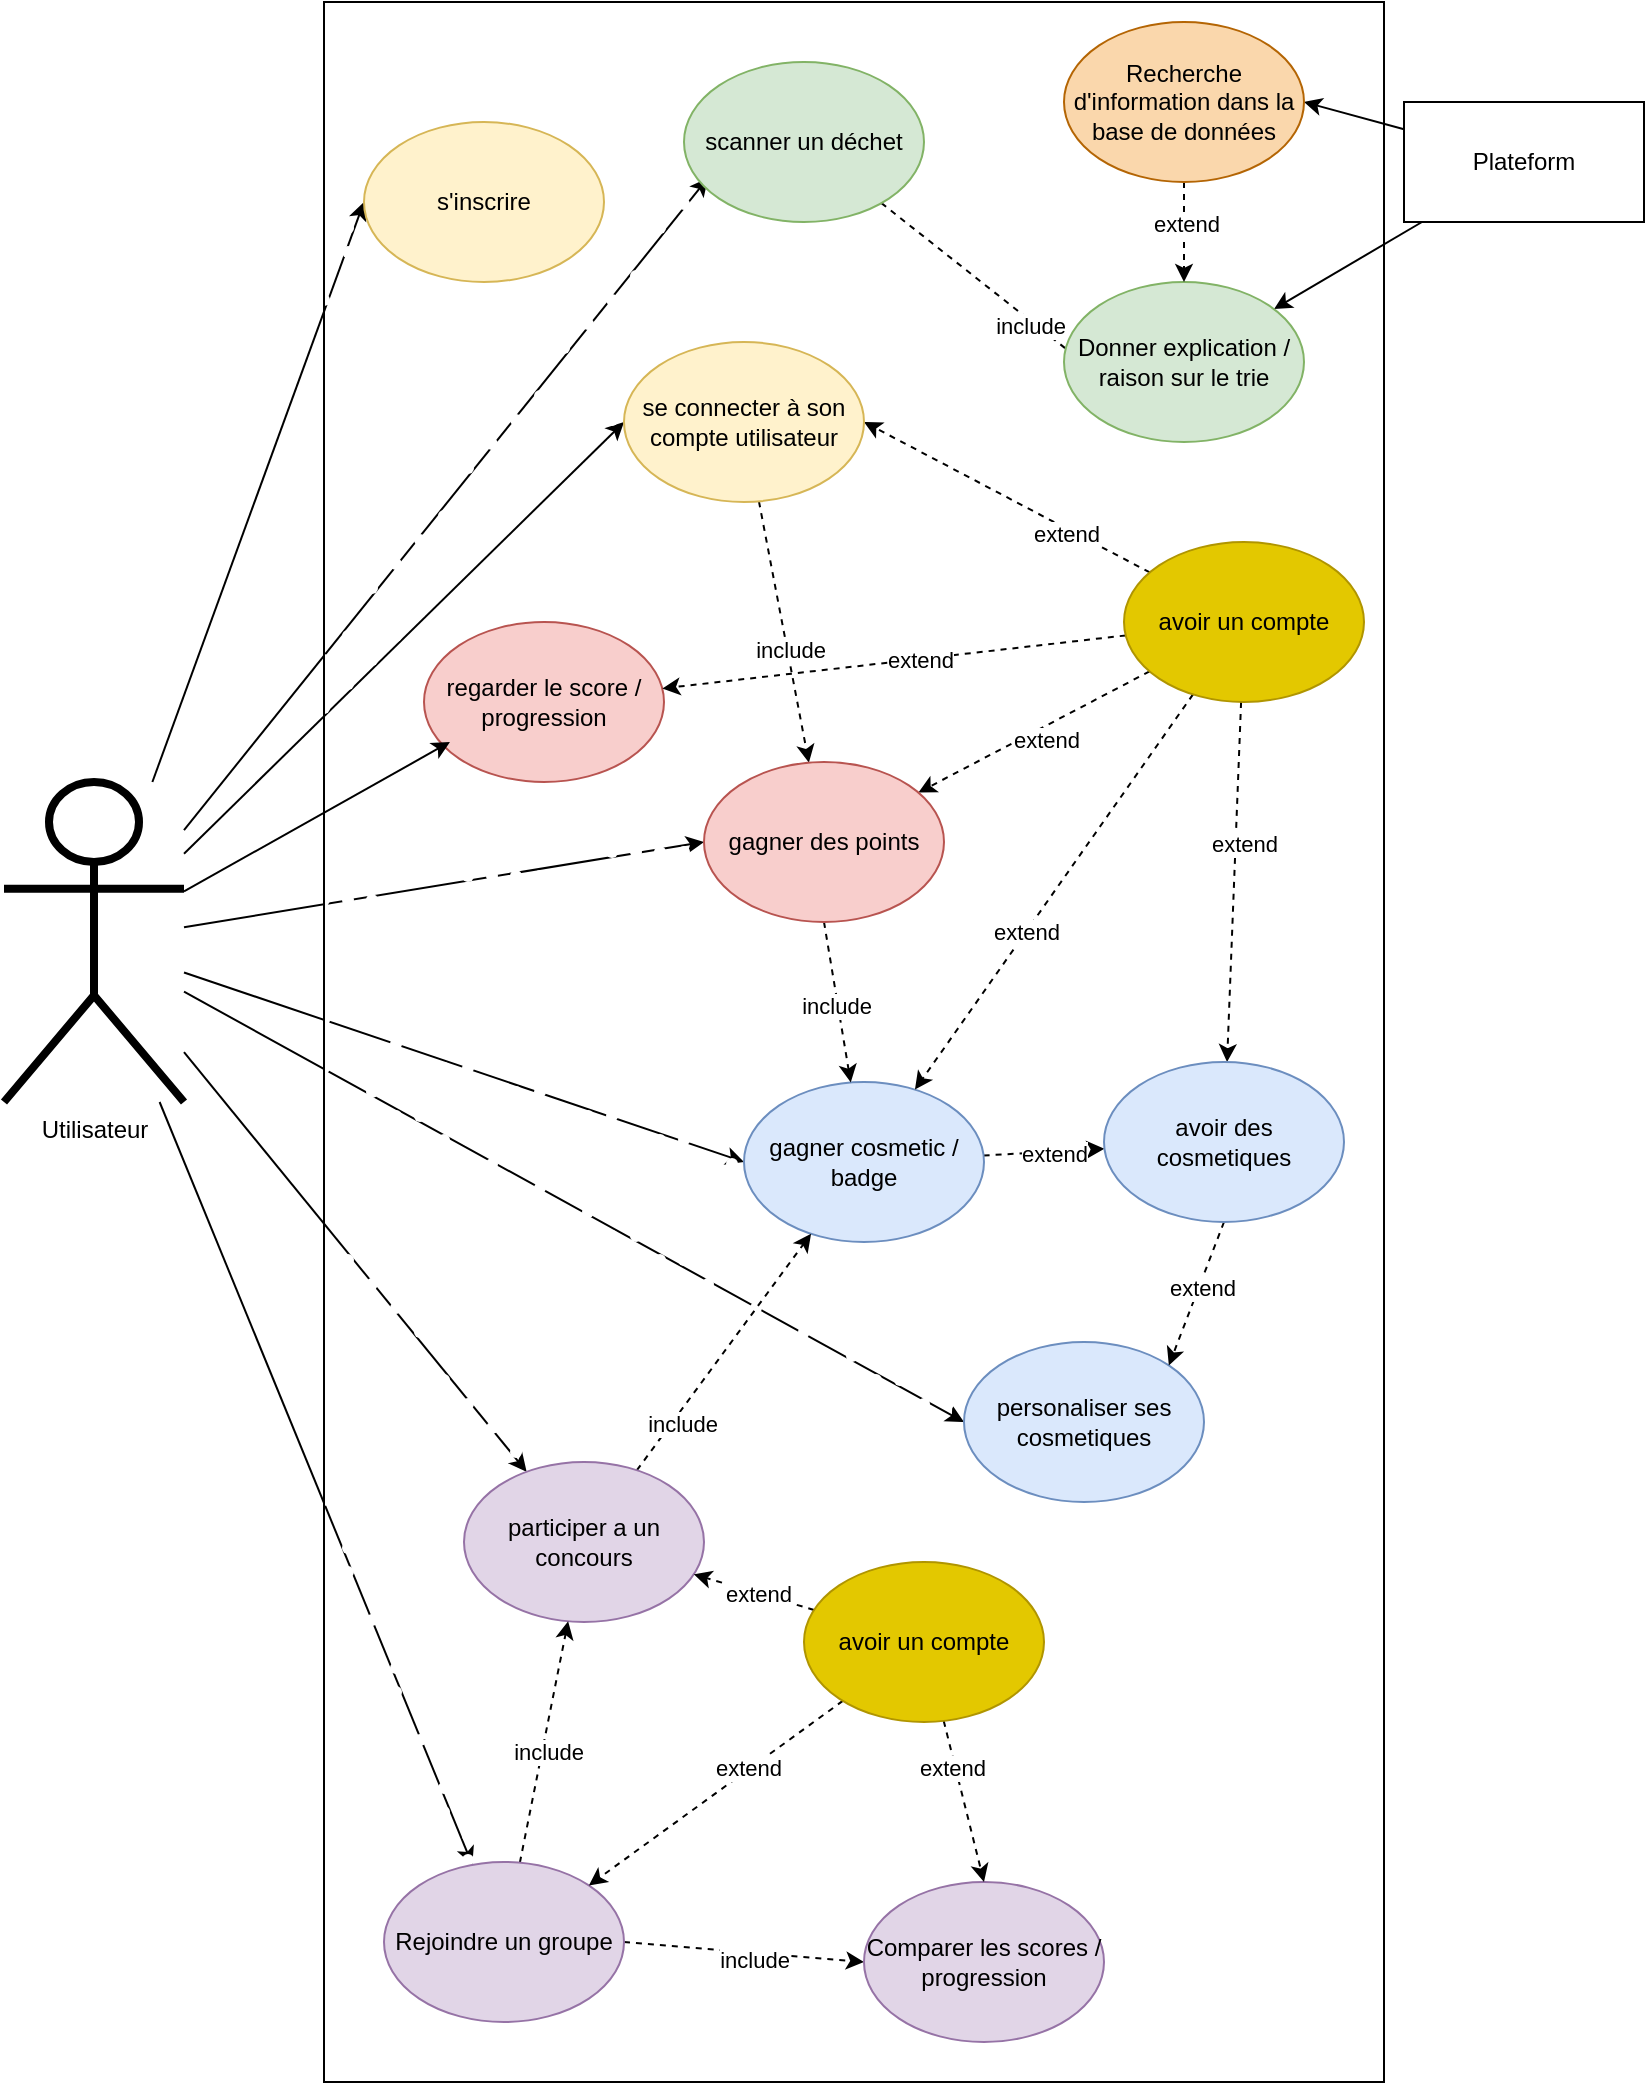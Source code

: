 <mxfile version="24.8.3" pages="2">
  <diagram name="Page-1" id="NCmZZB34JmAmDUR9-DYk">
    <mxGraphModel grid="1" page="1" gridSize="10" guides="1" tooltips="1" connect="1" arrows="1" fold="1" pageScale="1" pageWidth="850" pageHeight="1100" math="0" shadow="0">
      <root>
        <mxCell id="0" />
        <mxCell id="1" parent="0" />
        <mxCell id="cg0EDjOptyZqs2Iak0Le-7" style="rounded=0;orthogonalLoop=1;jettySize=auto;html=1;entryX=0;entryY=0.5;entryDx=0;entryDy=0;" edge="1" parent="1" source="mLHnHa8LqFLfgTgDsuUu-2" target="mLHnHa8LqFLfgTgDsuUu-5">
          <mxGeometry relative="1" as="geometry" />
        </mxCell>
        <mxCell id="cg0EDjOptyZqs2Iak0Le-8" style="rounded=0;orthogonalLoop=1;jettySize=auto;html=1;entryX=0;entryY=0.5;entryDx=0;entryDy=0;" edge="1" parent="1" source="mLHnHa8LqFLfgTgDsuUu-2" target="mLHnHa8LqFLfgTgDsuUu-4">
          <mxGeometry relative="1" as="geometry" />
        </mxCell>
        <mxCell id="cg0EDjOptyZqs2Iak0Le-9" style="rounded=0;orthogonalLoop=1;jettySize=auto;html=1;entryX=0;entryY=0.5;entryDx=0;entryDy=0;" edge="1" parent="1" source="mLHnHa8LqFLfgTgDsuUu-2" target="mLHnHa8LqFLfgTgDsuUu-7">
          <mxGeometry relative="1" as="geometry" />
        </mxCell>
        <mxCell id="cg0EDjOptyZqs2Iak0Le-10" style="rounded=0;orthogonalLoop=1;jettySize=auto;html=1;entryX=0.1;entryY=0.725;entryDx=0;entryDy=0;entryPerimeter=0;" edge="1" parent="1" source="mLHnHa8LqFLfgTgDsuUu-2" target="cg0EDjOptyZqs2Iak0Le-1">
          <mxGeometry relative="1" as="geometry" />
        </mxCell>
        <mxCell id="cg0EDjOptyZqs2Iak0Le-16" style="rounded=0;orthogonalLoop=1;jettySize=auto;html=1;entryX=0;entryY=0.5;entryDx=0;entryDy=0;" edge="1" parent="1" source="mLHnHa8LqFLfgTgDsuUu-2" target="cg0EDjOptyZqs2Iak0Le-15">
          <mxGeometry relative="1" as="geometry" />
        </mxCell>
        <mxCell id="cg0EDjOptyZqs2Iak0Le-17" style="rounded=0;orthogonalLoop=1;jettySize=auto;html=1;entryX=0;entryY=0.5;entryDx=0;entryDy=0;" edge="1" parent="1" source="mLHnHa8LqFLfgTgDsuUu-2" target="mLHnHa8LqFLfgTgDsuUu-6">
          <mxGeometry relative="1" as="geometry" />
        </mxCell>
        <mxCell id="cg0EDjOptyZqs2Iak0Le-26" style="rounded=0;orthogonalLoop=1;jettySize=auto;html=1;" edge="1" parent="1" source="mLHnHa8LqFLfgTgDsuUu-2" target="cg0EDjOptyZqs2Iak0Le-2">
          <mxGeometry relative="1" as="geometry" />
        </mxCell>
        <mxCell id="cg0EDjOptyZqs2Iak0Le-50" style="rounded=0;orthogonalLoop=1;jettySize=auto;html=1;" edge="1" parent="1" source="mLHnHa8LqFLfgTgDsuUu-2" target="cg0EDjOptyZqs2Iak0Le-49">
          <mxGeometry relative="1" as="geometry" />
        </mxCell>
        <mxCell id="mLHnHa8LqFLfgTgDsuUu-2" value="Utilisateur" style="shape=umlActor;verticalLabelPosition=bottom;verticalAlign=top;html=1;outlineConnect=0;strokeWidth=4;" vertex="1" parent="1">
          <mxGeometry x="10" y="420" width="90" height="160" as="geometry" />
        </mxCell>
        <mxCell id="mLHnHa8LqFLfgTgDsuUu-3" value="" style="rounded=0;whiteSpace=wrap;html=1;fillStyle=dots;" vertex="1" parent="1">
          <mxGeometry x="170" y="30" width="530" height="1040" as="geometry" />
        </mxCell>
        <mxCell id="mLHnHa8LqFLfgTgDsuUu-5" value="s&#39;inscrire" style="ellipse;whiteSpace=wrap;html=1;fillColor=#fff2cc;strokeColor=#d6b656;" vertex="1" parent="1">
          <mxGeometry x="190" y="90" width="120" height="80" as="geometry" />
        </mxCell>
        <mxCell id="cg0EDjOptyZqs2Iak0Le-36" style="rounded=0;orthogonalLoop=1;jettySize=auto;html=1;dashed=1;" edge="1" parent="1" source="mLHnHa8LqFLfgTgDsuUu-6" target="cg0EDjOptyZqs2Iak0Le-31">
          <mxGeometry relative="1" as="geometry" />
        </mxCell>
        <mxCell id="cg0EDjOptyZqs2Iak0Le-37" value="extend" style="edgeLabel;html=1;align=center;verticalAlign=middle;resizable=0;points=[];" vertex="1" connectable="0" parent="cg0EDjOptyZqs2Iak0Le-36">
          <mxGeometry x="0.16" y="-1" relative="1" as="geometry">
            <mxPoint as="offset" />
          </mxGeometry>
        </mxCell>
        <mxCell id="mLHnHa8LqFLfgTgDsuUu-6" value="gagner cosmetic / badge" style="ellipse;whiteSpace=wrap;html=1;fillColor=#dae8fc;strokeColor=#6c8ebf;" vertex="1" parent="1">
          <mxGeometry x="380" y="570" width="120" height="80" as="geometry" />
        </mxCell>
        <mxCell id="mLHnHa8LqFLfgTgDsuUu-7" value="personaliser ses cosmetiques" style="ellipse;whiteSpace=wrap;html=1;fillColor=#dae8fc;strokeColor=#6c8ebf;" vertex="1" parent="1">
          <mxGeometry x="490" y="700" width="120" height="80" as="geometry" />
        </mxCell>
        <mxCell id="cg0EDjOptyZqs2Iak0Le-22" style="rounded=0;orthogonalLoop=1;jettySize=auto;html=1;dashed=1;" edge="1" parent="1" source="mLHnHa8LqFLfgTgDsuUu-4" target="cg0EDjOptyZqs2Iak0Le-15">
          <mxGeometry relative="1" as="geometry" />
        </mxCell>
        <mxCell id="cg0EDjOptyZqs2Iak0Le-23" value="include" style="edgeLabel;html=1;align=center;verticalAlign=middle;resizable=0;points=[];" vertex="1" connectable="0" parent="cg0EDjOptyZqs2Iak0Le-22">
          <mxGeometry x="0.152" y="1" relative="1" as="geometry">
            <mxPoint y="-1" as="offset" />
          </mxGeometry>
        </mxCell>
        <mxCell id="cg0EDjOptyZqs2Iak0Le-34" style="rounded=0;orthogonalLoop=1;jettySize=auto;html=1;entryX=0.5;entryY=1;entryDx=0;entryDy=0;dashed=1;" edge="1" parent="1" source="cg0EDjOptyZqs2Iak0Le-1" target="cg0EDjOptyZqs2Iak0Le-5">
          <mxGeometry relative="1" as="geometry" />
        </mxCell>
        <mxCell id="cg0EDjOptyZqs2Iak0Le-35" value="include" style="edgeLabel;html=1;align=center;verticalAlign=middle;resizable=0;points=[];" vertex="1" connectable="0" parent="cg0EDjOptyZqs2Iak0Le-34">
          <mxGeometry x="0.003" y="-2" relative="1" as="geometry">
            <mxPoint as="offset" />
          </mxGeometry>
        </mxCell>
        <mxCell id="cg0EDjOptyZqs2Iak0Le-1" value="scanner un déchet" style="ellipse;whiteSpace=wrap;html=1;fillColor=#d5e8d4;strokeColor=#82b366;" vertex="1" parent="1">
          <mxGeometry x="350" y="60" width="120" height="80" as="geometry" />
        </mxCell>
        <mxCell id="cg0EDjOptyZqs2Iak0Le-29" style="rounded=0;orthogonalLoop=1;jettySize=auto;html=1;dashed=1;" edge="1" parent="1" source="cg0EDjOptyZqs2Iak0Le-2" target="mLHnHa8LqFLfgTgDsuUu-6">
          <mxGeometry relative="1" as="geometry" />
        </mxCell>
        <mxCell id="cg0EDjOptyZqs2Iak0Le-30" value="include" style="edgeLabel;html=1;align=center;verticalAlign=middle;resizable=0;points=[];" vertex="1" connectable="0" parent="cg0EDjOptyZqs2Iak0Le-29">
          <mxGeometry x="-0.559" y="-4" relative="1" as="geometry">
            <mxPoint as="offset" />
          </mxGeometry>
        </mxCell>
        <mxCell id="cg0EDjOptyZqs2Iak0Le-2" value="participer a un concours" style="ellipse;whiteSpace=wrap;html=1;fillColor=#e1d5e7;strokeColor=#9673a6;" vertex="1" parent="1">
          <mxGeometry x="240" y="760" width="120" height="80" as="geometry" />
        </mxCell>
        <mxCell id="cg0EDjOptyZqs2Iak0Le-27" style="rounded=0;orthogonalLoop=1;jettySize=auto;html=1;" edge="1" parent="1" source="cg0EDjOptyZqs2Iak0Le-4" target="cg0EDjOptyZqs2Iak0Le-5">
          <mxGeometry relative="1" as="geometry" />
        </mxCell>
        <mxCell id="cg0EDjOptyZqs2Iak0Le-39" style="rounded=0;orthogonalLoop=1;jettySize=auto;html=1;entryX=1;entryY=0.5;entryDx=0;entryDy=0;" edge="1" parent="1" source="cg0EDjOptyZqs2Iak0Le-4" target="cg0EDjOptyZqs2Iak0Le-38">
          <mxGeometry relative="1" as="geometry" />
        </mxCell>
        <mxCell id="cg0EDjOptyZqs2Iak0Le-4" value="Plateform" style="rounded=0;whiteSpace=wrap;html=1;" vertex="1" parent="1">
          <mxGeometry x="710" y="80" width="120" height="60" as="geometry" />
        </mxCell>
        <mxCell id="cg0EDjOptyZqs2Iak0Le-5" value="Donner explication / raison sur le trie" style="ellipse;whiteSpace=wrap;html=1;fillColor=#d5e8d4;strokeColor=#82b366;" vertex="1" parent="1">
          <mxGeometry x="540" y="170" width="120" height="80" as="geometry" />
        </mxCell>
        <mxCell id="cg0EDjOptyZqs2Iak0Le-6" value="regarder le score / progression" style="ellipse;whiteSpace=wrap;html=1;fillColor=#f8cecc;strokeColor=#b85450;" vertex="1" parent="1">
          <mxGeometry x="220" y="340" width="120" height="80" as="geometry" />
        </mxCell>
        <mxCell id="cg0EDjOptyZqs2Iak0Le-12" style="rounded=0;orthogonalLoop=1;jettySize=auto;html=1;entryX=1;entryY=0.5;entryDx=0;entryDy=0;dashed=1;" edge="1" parent="1" source="cg0EDjOptyZqs2Iak0Le-11" target="mLHnHa8LqFLfgTgDsuUu-4">
          <mxGeometry relative="1" as="geometry" />
        </mxCell>
        <mxCell id="cg0EDjOptyZqs2Iak0Le-13" value="extend" style="edgeLabel;html=1;align=center;verticalAlign=middle;resizable=0;points=[];" vertex="1" connectable="0" parent="cg0EDjOptyZqs2Iak0Le-12">
          <mxGeometry x="-0.425" y="2" relative="1" as="geometry">
            <mxPoint as="offset" />
          </mxGeometry>
        </mxCell>
        <mxCell id="cg0EDjOptyZqs2Iak0Le-20" style="rounded=0;orthogonalLoop=1;jettySize=auto;html=1;dashed=1;" edge="1" parent="1" source="cg0EDjOptyZqs2Iak0Le-11" target="cg0EDjOptyZqs2Iak0Le-15">
          <mxGeometry relative="1" as="geometry" />
        </mxCell>
        <mxCell id="cg0EDjOptyZqs2Iak0Le-21" value="extend" style="edgeLabel;html=1;align=center;verticalAlign=middle;resizable=0;points=[];" vertex="1" connectable="0" parent="cg0EDjOptyZqs2Iak0Le-20">
          <mxGeometry x="-0.052" y="6" relative="1" as="geometry">
            <mxPoint as="offset" />
          </mxGeometry>
        </mxCell>
        <mxCell id="cg0EDjOptyZqs2Iak0Le-43" style="rounded=0;orthogonalLoop=1;jettySize=auto;html=1;dashed=1;" edge="1" parent="1" source="cg0EDjOptyZqs2Iak0Le-11" target="cg0EDjOptyZqs2Iak0Le-6">
          <mxGeometry relative="1" as="geometry" />
        </mxCell>
        <mxCell id="cg0EDjOptyZqs2Iak0Le-44" value="extend" style="edgeLabel;html=1;align=center;verticalAlign=middle;resizable=0;points=[];" vertex="1" connectable="0" parent="cg0EDjOptyZqs2Iak0Le-43">
          <mxGeometry x="-0.109" y="1" relative="1" as="geometry">
            <mxPoint y="-1" as="offset" />
          </mxGeometry>
        </mxCell>
        <mxCell id="cg0EDjOptyZqs2Iak0Le-45" style="rounded=0;orthogonalLoop=1;jettySize=auto;html=1;dashed=1;" edge="1" parent="1" source="cg0EDjOptyZqs2Iak0Le-11" target="mLHnHa8LqFLfgTgDsuUu-6">
          <mxGeometry relative="1" as="geometry" />
        </mxCell>
        <mxCell id="cg0EDjOptyZqs2Iak0Le-46" value="extend" style="edgeLabel;html=1;align=center;verticalAlign=middle;resizable=0;points=[];" vertex="1" connectable="0" parent="cg0EDjOptyZqs2Iak0Le-45">
          <mxGeometry x="0.2" relative="1" as="geometry">
            <mxPoint as="offset" />
          </mxGeometry>
        </mxCell>
        <mxCell id="cg0EDjOptyZqs2Iak0Le-47" style="rounded=0;orthogonalLoop=1;jettySize=auto;html=1;dashed=1;" edge="1" parent="1" source="cg0EDjOptyZqs2Iak0Le-11" target="cg0EDjOptyZqs2Iak0Le-31">
          <mxGeometry relative="1" as="geometry" />
        </mxCell>
        <mxCell id="cg0EDjOptyZqs2Iak0Le-48" value="extend" style="edgeLabel;html=1;align=center;verticalAlign=middle;resizable=0;points=[];" vertex="1" connectable="0" parent="cg0EDjOptyZqs2Iak0Le-47">
          <mxGeometry x="-0.217" y="4" relative="1" as="geometry">
            <mxPoint as="offset" />
          </mxGeometry>
        </mxCell>
        <mxCell id="cg0EDjOptyZqs2Iak0Le-11" value="avoir un compte" style="ellipse;whiteSpace=wrap;html=1;fillColor=#e3c800;strokeColor=#B09500;fontColor=#000000;" vertex="1" parent="1">
          <mxGeometry x="570" y="300" width="120" height="80" as="geometry" />
        </mxCell>
        <mxCell id="cg0EDjOptyZqs2Iak0Le-18" style="rounded=0;orthogonalLoop=1;jettySize=auto;html=1;exitX=0.5;exitY=1;exitDx=0;exitDy=0;dashed=1;" edge="1" parent="1" source="cg0EDjOptyZqs2Iak0Le-15" target="mLHnHa8LqFLfgTgDsuUu-6">
          <mxGeometry relative="1" as="geometry" />
        </mxCell>
        <mxCell id="cg0EDjOptyZqs2Iak0Le-19" value="include" style="edgeLabel;html=1;align=center;verticalAlign=middle;resizable=0;points=[];" vertex="1" connectable="0" parent="cg0EDjOptyZqs2Iak0Le-18">
          <mxGeometry x="0.027" y="-1" relative="1" as="geometry">
            <mxPoint as="offset" />
          </mxGeometry>
        </mxCell>
        <mxCell id="cg0EDjOptyZqs2Iak0Le-15" value="gagner des points" style="ellipse;whiteSpace=wrap;html=1;fillColor=#f8cecc;strokeColor=#b85450;" vertex="1" parent="1">
          <mxGeometry x="360" y="410" width="120" height="80" as="geometry" />
        </mxCell>
        <mxCell id="cg0EDjOptyZqs2Iak0Le-28" style="rounded=0;orthogonalLoop=1;jettySize=auto;html=1;entryX=0.108;entryY=0.75;entryDx=0;entryDy=0;entryPerimeter=0;" edge="1" parent="1" source="mLHnHa8LqFLfgTgDsuUu-2" target="cg0EDjOptyZqs2Iak0Le-6">
          <mxGeometry relative="1" as="geometry" />
        </mxCell>
        <mxCell id="cg0EDjOptyZqs2Iak0Le-32" style="rounded=0;orthogonalLoop=1;jettySize=auto;html=1;exitX=0.5;exitY=1;exitDx=0;exitDy=0;entryX=1;entryY=0;entryDx=0;entryDy=0;dashed=1;" edge="1" parent="1" source="cg0EDjOptyZqs2Iak0Le-31" target="mLHnHa8LqFLfgTgDsuUu-7">
          <mxGeometry relative="1" as="geometry" />
        </mxCell>
        <mxCell id="cg0EDjOptyZqs2Iak0Le-33" value="extend" style="edgeLabel;html=1;align=center;verticalAlign=middle;resizable=0;points=[];" vertex="1" connectable="0" parent="cg0EDjOptyZqs2Iak0Le-32">
          <mxGeometry x="-0.092" y="1" relative="1" as="geometry">
            <mxPoint as="offset" />
          </mxGeometry>
        </mxCell>
        <mxCell id="cg0EDjOptyZqs2Iak0Le-31" value="avoir des cosmetiques" style="ellipse;whiteSpace=wrap;html=1;fillColor=#dae8fc;strokeColor=#6c8ebf;" vertex="1" parent="1">
          <mxGeometry x="560" y="560" width="120" height="80" as="geometry" />
        </mxCell>
        <mxCell id="cg0EDjOptyZqs2Iak0Le-40" style="rounded=0;orthogonalLoop=1;jettySize=auto;html=1;entryX=0.5;entryY=0;entryDx=0;entryDy=0;dashed=1;" edge="1" parent="1" source="cg0EDjOptyZqs2Iak0Le-38" target="cg0EDjOptyZqs2Iak0Le-5">
          <mxGeometry relative="1" as="geometry" />
        </mxCell>
        <mxCell id="cg0EDjOptyZqs2Iak0Le-42" value="extend" style="edgeLabel;html=1;align=center;verticalAlign=middle;resizable=0;points=[];" vertex="1" connectable="0" parent="cg0EDjOptyZqs2Iak0Le-40">
          <mxGeometry x="-0.16" y="1" relative="1" as="geometry">
            <mxPoint as="offset" />
          </mxGeometry>
        </mxCell>
        <mxCell id="cg0EDjOptyZqs2Iak0Le-38" value="Recherche d&#39;information dans la base de données" style="ellipse;whiteSpace=wrap;html=1;fillColor=#fad7ac;strokeColor=#b46504;" vertex="1" parent="1">
          <mxGeometry x="540" y="40" width="120" height="80" as="geometry" />
        </mxCell>
        <mxCell id="cg0EDjOptyZqs2Iak0Le-51" style="rounded=0;orthogonalLoop=1;jettySize=auto;html=1;dashed=1;" edge="1" parent="1" source="cg0EDjOptyZqs2Iak0Le-49" target="cg0EDjOptyZqs2Iak0Le-2">
          <mxGeometry relative="1" as="geometry" />
        </mxCell>
        <mxCell id="cg0EDjOptyZqs2Iak0Le-52" value="include" style="edgeLabel;html=1;align=center;verticalAlign=middle;resizable=0;points=[];" vertex="1" connectable="0" parent="cg0EDjOptyZqs2Iak0Le-51">
          <mxGeometry x="-0.067" y="-3" relative="1" as="geometry">
            <mxPoint as="offset" />
          </mxGeometry>
        </mxCell>
        <mxCell id="cg0EDjOptyZqs2Iak0Le-54" style="rounded=0;orthogonalLoop=1;jettySize=auto;html=1;exitX=1;exitY=0.5;exitDx=0;exitDy=0;entryX=0;entryY=0.5;entryDx=0;entryDy=0;dashed=1;" edge="1" parent="1" source="cg0EDjOptyZqs2Iak0Le-49" target="cg0EDjOptyZqs2Iak0Le-53">
          <mxGeometry relative="1" as="geometry" />
        </mxCell>
        <mxCell id="cg0EDjOptyZqs2Iak0Le-55" value="include" style="edgeLabel;html=1;align=center;verticalAlign=middle;resizable=0;points=[];" vertex="1" connectable="0" parent="cg0EDjOptyZqs2Iak0Le-54">
          <mxGeometry x="0.065" y="-3" relative="1" as="geometry">
            <mxPoint x="1" as="offset" />
          </mxGeometry>
        </mxCell>
        <mxCell id="cg0EDjOptyZqs2Iak0Le-49" value="Rejoindre un groupe" style="ellipse;whiteSpace=wrap;html=1;fillColor=#e1d5e7;strokeColor=#9673a6;" vertex="1" parent="1">
          <mxGeometry x="200" y="960" width="120" height="80" as="geometry" />
        </mxCell>
        <mxCell id="cg0EDjOptyZqs2Iak0Le-53" value="Comparer les scores / progression" style="ellipse;whiteSpace=wrap;html=1;fillColor=#e1d5e7;strokeColor=#9673a6;" vertex="1" parent="1">
          <mxGeometry x="440" y="970" width="120" height="80" as="geometry" />
        </mxCell>
        <mxCell id="cg0EDjOptyZqs2Iak0Le-57" style="rounded=0;orthogonalLoop=1;jettySize=auto;html=1;dashed=1;" edge="1" parent="1" source="cg0EDjOptyZqs2Iak0Le-56" target="cg0EDjOptyZqs2Iak0Le-2">
          <mxGeometry relative="1" as="geometry" />
        </mxCell>
        <mxCell id="cg0EDjOptyZqs2Iak0Le-60" value="extend" style="edgeLabel;html=1;align=center;verticalAlign=middle;resizable=0;points=[];" vertex="1" connectable="0" parent="cg0EDjOptyZqs2Iak0Le-57">
          <mxGeometry x="-0.083" relative="1" as="geometry">
            <mxPoint as="offset" />
          </mxGeometry>
        </mxCell>
        <mxCell id="cg0EDjOptyZqs2Iak0Le-58" style="rounded=0;orthogonalLoop=1;jettySize=auto;html=1;entryX=1;entryY=0;entryDx=0;entryDy=0;dashed=1;" edge="1" parent="1" source="cg0EDjOptyZqs2Iak0Le-56" target="cg0EDjOptyZqs2Iak0Le-49">
          <mxGeometry relative="1" as="geometry" />
        </mxCell>
        <mxCell id="cg0EDjOptyZqs2Iak0Le-61" value="extend" style="edgeLabel;html=1;align=center;verticalAlign=middle;resizable=0;points=[];" vertex="1" connectable="0" parent="cg0EDjOptyZqs2Iak0Le-58">
          <mxGeometry x="-0.256" y="-1" relative="1" as="geometry">
            <mxPoint as="offset" />
          </mxGeometry>
        </mxCell>
        <mxCell id="cg0EDjOptyZqs2Iak0Le-59" style="rounded=0;orthogonalLoop=1;jettySize=auto;html=1;entryX=0.5;entryY=0;entryDx=0;entryDy=0;dashed=1;" edge="1" parent="1" source="cg0EDjOptyZqs2Iak0Le-56" target="cg0EDjOptyZqs2Iak0Le-53">
          <mxGeometry relative="1" as="geometry" />
        </mxCell>
        <mxCell id="cg0EDjOptyZqs2Iak0Le-62" value="extend" style="edgeLabel;html=1;align=center;verticalAlign=middle;resizable=0;points=[];" vertex="1" connectable="0" parent="cg0EDjOptyZqs2Iak0Le-59">
          <mxGeometry x="-0.432" y="-2" relative="1" as="geometry">
            <mxPoint as="offset" />
          </mxGeometry>
        </mxCell>
        <mxCell id="cg0EDjOptyZqs2Iak0Le-56" value="avoir un compte" style="ellipse;whiteSpace=wrap;html=1;fillColor=#e3c800;strokeColor=#B09500;fontColor=#000000;" vertex="1" parent="1">
          <mxGeometry x="410" y="810" width="120" height="80" as="geometry" />
        </mxCell>
        <mxCell id="mLHnHa8LqFLfgTgDsuUu-4" value="se connecter à son compte utilisateur" style="ellipse;whiteSpace=wrap;html=1;fillColor=#fff2cc;strokeColor=#d6b656;" vertex="1" parent="1">
          <mxGeometry x="320" y="200" width="120" height="80" as="geometry" />
        </mxCell>
      </root>
    </mxGraphModel>
  </diagram>
  <diagram id="szhHBWaJPsQ6VjjwFch9" name="exemple">
    <mxGraphModel grid="1" page="1" gridSize="10" guides="1" tooltips="1" connect="1" arrows="1" fold="1" pageScale="1" pageWidth="850" pageHeight="1100" math="0" shadow="0">
      <root>
        <mxCell id="0" />
        <mxCell id="1" parent="0" />
        <mxCell id="x6Fl0U2vRY8VMPLQBc9v-6" style="rounded=0;orthogonalLoop=1;jettySize=auto;html=1;entryX=0;entryY=0;entryDx=0;entryDy=0;" edge="1" parent="1" source="OapvqyzFPW_RmW6qmvtB-1" target="x6Fl0U2vRY8VMPLQBc9v-3">
          <mxGeometry relative="1" as="geometry" />
        </mxCell>
        <mxCell id="x6Fl0U2vRY8VMPLQBc9v-8" value="include" style="edgeLabel;html=1;align=center;verticalAlign=middle;resizable=0;points=[];" vertex="1" connectable="0" parent="x6Fl0U2vRY8VMPLQBc9v-6">
          <mxGeometry x="0.259" y="-1" relative="1" as="geometry">
            <mxPoint as="offset" />
          </mxGeometry>
        </mxCell>
        <mxCell id="OapvqyzFPW_RmW6qmvtB-1" value="&lt;div&gt;conduire la voiture&lt;/div&gt;" style="ellipse;whiteSpace=wrap;html=1;" vertex="1" parent="1">
          <mxGeometry x="260" y="290" width="120" height="80" as="geometry" />
        </mxCell>
        <mxCell id="x6Fl0U2vRY8VMPLQBc9v-1" style="rounded=0;orthogonalLoop=1;jettySize=auto;html=1;endArrow=none;endFill=0;startArrow=classic;startFill=1;" edge="1" parent="1" source="OapvqyzFPW_RmW6qmvtB-2" target="OapvqyzFPW_RmW6qmvtB-1">
          <mxGeometry relative="1" as="geometry" />
        </mxCell>
        <mxCell id="x6Fl0U2vRY8VMPLQBc9v-2" value="extend" style="edgeLabel;html=1;align=center;verticalAlign=middle;resizable=0;points=[];" vertex="1" connectable="0" parent="x6Fl0U2vRY8VMPLQBc9v-1">
          <mxGeometry x="-0.171" y="7" relative="1" as="geometry">
            <mxPoint as="offset" />
          </mxGeometry>
        </mxCell>
        <mxCell id="OapvqyzFPW_RmW6qmvtB-2" value="démarer la voiture" style="ellipse;whiteSpace=wrap;html=1;" vertex="1" parent="1">
          <mxGeometry x="510" y="100" width="120" height="80" as="geometry" />
        </mxCell>
        <mxCell id="x6Fl0U2vRY8VMPLQBc9v-3" value="accelerer" style="ellipse;whiteSpace=wrap;html=1;" vertex="1" parent="1">
          <mxGeometry x="600" y="390" width="120" height="80" as="geometry" />
        </mxCell>
        <mxCell id="x6Fl0U2vRY8VMPLQBc9v-5" value="freiner" style="ellipse;whiteSpace=wrap;html=1;" vertex="1" parent="1">
          <mxGeometry x="410" y="490" width="120" height="80" as="geometry" />
        </mxCell>
        <mxCell id="x6Fl0U2vRY8VMPLQBc9v-7" style="rounded=0;orthogonalLoop=1;jettySize=auto;html=1;entryX=0.5;entryY=0.125;entryDx=0;entryDy=0;entryPerimeter=0;" edge="1" parent="1" source="OapvqyzFPW_RmW6qmvtB-1" target="x6Fl0U2vRY8VMPLQBc9v-5">
          <mxGeometry relative="1" as="geometry" />
        </mxCell>
        <mxCell id="x6Fl0U2vRY8VMPLQBc9v-9" value="include" style="edgeLabel;html=1;align=center;verticalAlign=middle;resizable=0;points=[];" vertex="1" connectable="0" parent="x6Fl0U2vRY8VMPLQBc9v-7">
          <mxGeometry x="0.008" y="6" relative="1" as="geometry">
            <mxPoint as="offset" />
          </mxGeometry>
        </mxCell>
      </root>
    </mxGraphModel>
  </diagram>
</mxfile>
